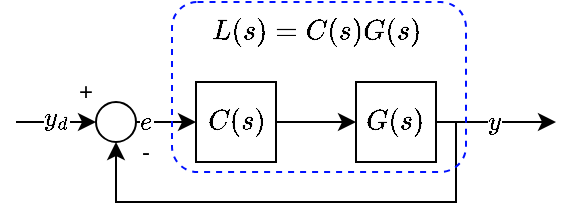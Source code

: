 <mxfile version="24.7.17">
  <diagram name="Pagina-1" id="kZgtpItVZjwgnIvEBD4_">
    <mxGraphModel dx="873" dy="274" grid="0" gridSize="10" guides="1" tooltips="1" connect="1" arrows="1" fold="1" page="0" pageScale="1" pageWidth="827" pageHeight="1169" math="1" shadow="0">
      <root>
        <mxCell id="0" />
        <mxCell id="1" parent="0" />
        <mxCell id="kIJ9u4OTqipH0LyxIMLH-8" style="edgeStyle=orthogonalEdgeStyle;rounded=0;orthogonalLoop=1;jettySize=auto;html=1;" edge="1" parent="1" source="kIJ9u4OTqipH0LyxIMLH-4">
          <mxGeometry relative="1" as="geometry">
            <mxPoint x="260" y="220" as="targetPoint" />
          </mxGeometry>
        </mxCell>
        <mxCell id="kIJ9u4OTqipH0LyxIMLH-9" value="\(y\)" style="edgeLabel;html=1;align=center;verticalAlign=middle;resizable=0;points=[];" vertex="1" connectable="0" parent="kIJ9u4OTqipH0LyxIMLH-8">
          <mxGeometry x="-0.066" relative="1" as="geometry">
            <mxPoint as="offset" />
          </mxGeometry>
        </mxCell>
        <mxCell id="kIJ9u4OTqipH0LyxIMLH-4" value="\(G(s)\)" style="whiteSpace=wrap;html=1;aspect=fixed;fillColor=none;" vertex="1" parent="1">
          <mxGeometry x="160" y="200" width="40" height="40" as="geometry" />
        </mxCell>
        <mxCell id="kIJ9u4OTqipH0LyxIMLH-7" style="edgeStyle=orthogonalEdgeStyle;rounded=0;orthogonalLoop=1;jettySize=auto;html=1;entryX=0;entryY=0.5;entryDx=0;entryDy=0;" edge="1" parent="1" source="kIJ9u4OTqipH0LyxIMLH-5" target="kIJ9u4OTqipH0LyxIMLH-4">
          <mxGeometry relative="1" as="geometry" />
        </mxCell>
        <mxCell id="kIJ9u4OTqipH0LyxIMLH-5" value="\(C(s)\)" style="whiteSpace=wrap;html=1;aspect=fixed;fillColor=none;" vertex="1" parent="1">
          <mxGeometry x="80" y="200" width="40" height="40" as="geometry" />
        </mxCell>
        <mxCell id="kIJ9u4OTqipH0LyxIMLH-11" style="edgeStyle=orthogonalEdgeStyle;rounded=0;orthogonalLoop=1;jettySize=auto;html=1;entryX=0;entryY=0.5;entryDx=0;entryDy=0;" edge="1" parent="1" source="kIJ9u4OTqipH0LyxIMLH-10" target="kIJ9u4OTqipH0LyxIMLH-5">
          <mxGeometry relative="1" as="geometry" />
        </mxCell>
        <mxCell id="kIJ9u4OTqipH0LyxIMLH-12" value="\(e\)" style="edgeLabel;html=1;align=center;verticalAlign=middle;resizable=0;points=[];" vertex="1" connectable="0" parent="kIJ9u4OTqipH0LyxIMLH-11">
          <mxGeometry x="0.264" y="1" relative="1" as="geometry">
            <mxPoint x="-7" y="1" as="offset" />
          </mxGeometry>
        </mxCell>
        <mxCell id="kIJ9u4OTqipH0LyxIMLH-10" value="" style="ellipse;whiteSpace=wrap;html=1;aspect=fixed;fillColor=none;" vertex="1" parent="1">
          <mxGeometry x="30" y="210" width="20" height="20" as="geometry" />
        </mxCell>
        <mxCell id="kIJ9u4OTqipH0LyxIMLH-13" value="" style="endArrow=classic;html=1;rounded=0;" edge="1" parent="1">
          <mxGeometry width="50" height="50" relative="1" as="geometry">
            <mxPoint x="-10" y="220" as="sourcePoint" />
            <mxPoint x="30" y="220" as="targetPoint" />
          </mxGeometry>
        </mxCell>
        <mxCell id="kIJ9u4OTqipH0LyxIMLH-14" value="\(y_d\)" style="edgeLabel;html=1;align=center;verticalAlign=middle;resizable=0;points=[];" vertex="1" connectable="0" parent="kIJ9u4OTqipH0LyxIMLH-13">
          <mxGeometry x="-0.007" y="2" relative="1" as="geometry">
            <mxPoint as="offset" />
          </mxGeometry>
        </mxCell>
        <mxCell id="kIJ9u4OTqipH0LyxIMLH-15" value="" style="endArrow=classic;html=1;rounded=0;entryX=0.5;entryY=1;entryDx=0;entryDy=0;" edge="1" parent="1" target="kIJ9u4OTqipH0LyxIMLH-10">
          <mxGeometry width="50" height="50" relative="1" as="geometry">
            <mxPoint x="210" y="220" as="sourcePoint" />
            <mxPoint x="140" y="200" as="targetPoint" />
            <Array as="points">
              <mxPoint x="210" y="260" />
              <mxPoint x="40" y="260" />
            </Array>
          </mxGeometry>
        </mxCell>
        <mxCell id="kIJ9u4OTqipH0LyxIMLH-16" value="+" style="text;html=1;align=center;verticalAlign=middle;whiteSpace=wrap;rounded=0;" vertex="1" parent="1">
          <mxGeometry x="20" y="190" width="10" height="30" as="geometry" />
        </mxCell>
        <mxCell id="kIJ9u4OTqipH0LyxIMLH-17" value="-" style="text;html=1;align=center;verticalAlign=middle;whiteSpace=wrap;rounded=0;" vertex="1" parent="1">
          <mxGeometry x="50" y="220" width="10" height="30" as="geometry" />
        </mxCell>
        <mxCell id="kIJ9u4OTqipH0LyxIMLH-18" value="\(L(s)=C(s)G(s)\)" style="text;html=1;align=center;verticalAlign=middle;whiteSpace=wrap;rounded=0;" vertex="1" parent="1">
          <mxGeometry x="110" y="160" width="60" height="30" as="geometry" />
        </mxCell>
        <mxCell id="kIJ9u4OTqipH0LyxIMLH-19" value="" style="rounded=1;whiteSpace=wrap;html=1;fillColor=none;dashed=1;strokeColor=#0011FF;" vertex="1" parent="1">
          <mxGeometry x="68" y="160" width="147" height="85" as="geometry" />
        </mxCell>
      </root>
    </mxGraphModel>
  </diagram>
</mxfile>

